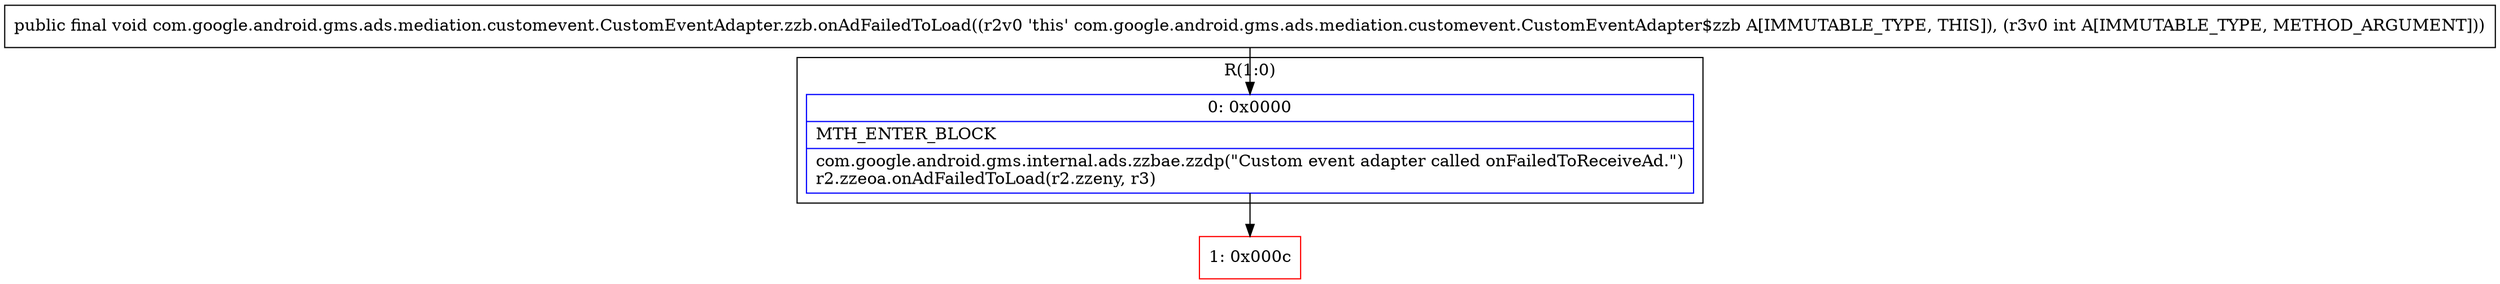 digraph "CFG forcom.google.android.gms.ads.mediation.customevent.CustomEventAdapter.zzb.onAdFailedToLoad(I)V" {
subgraph cluster_Region_674427975 {
label = "R(1:0)";
node [shape=record,color=blue];
Node_0 [shape=record,label="{0\:\ 0x0000|MTH_ENTER_BLOCK\l|com.google.android.gms.internal.ads.zzbae.zzdp(\"Custom event adapter called onFailedToReceiveAd.\")\lr2.zzeoa.onAdFailedToLoad(r2.zzeny, r3)\l}"];
}
Node_1 [shape=record,color=red,label="{1\:\ 0x000c}"];
MethodNode[shape=record,label="{public final void com.google.android.gms.ads.mediation.customevent.CustomEventAdapter.zzb.onAdFailedToLoad((r2v0 'this' com.google.android.gms.ads.mediation.customevent.CustomEventAdapter$zzb A[IMMUTABLE_TYPE, THIS]), (r3v0 int A[IMMUTABLE_TYPE, METHOD_ARGUMENT])) }"];
MethodNode -> Node_0;
Node_0 -> Node_1;
}

